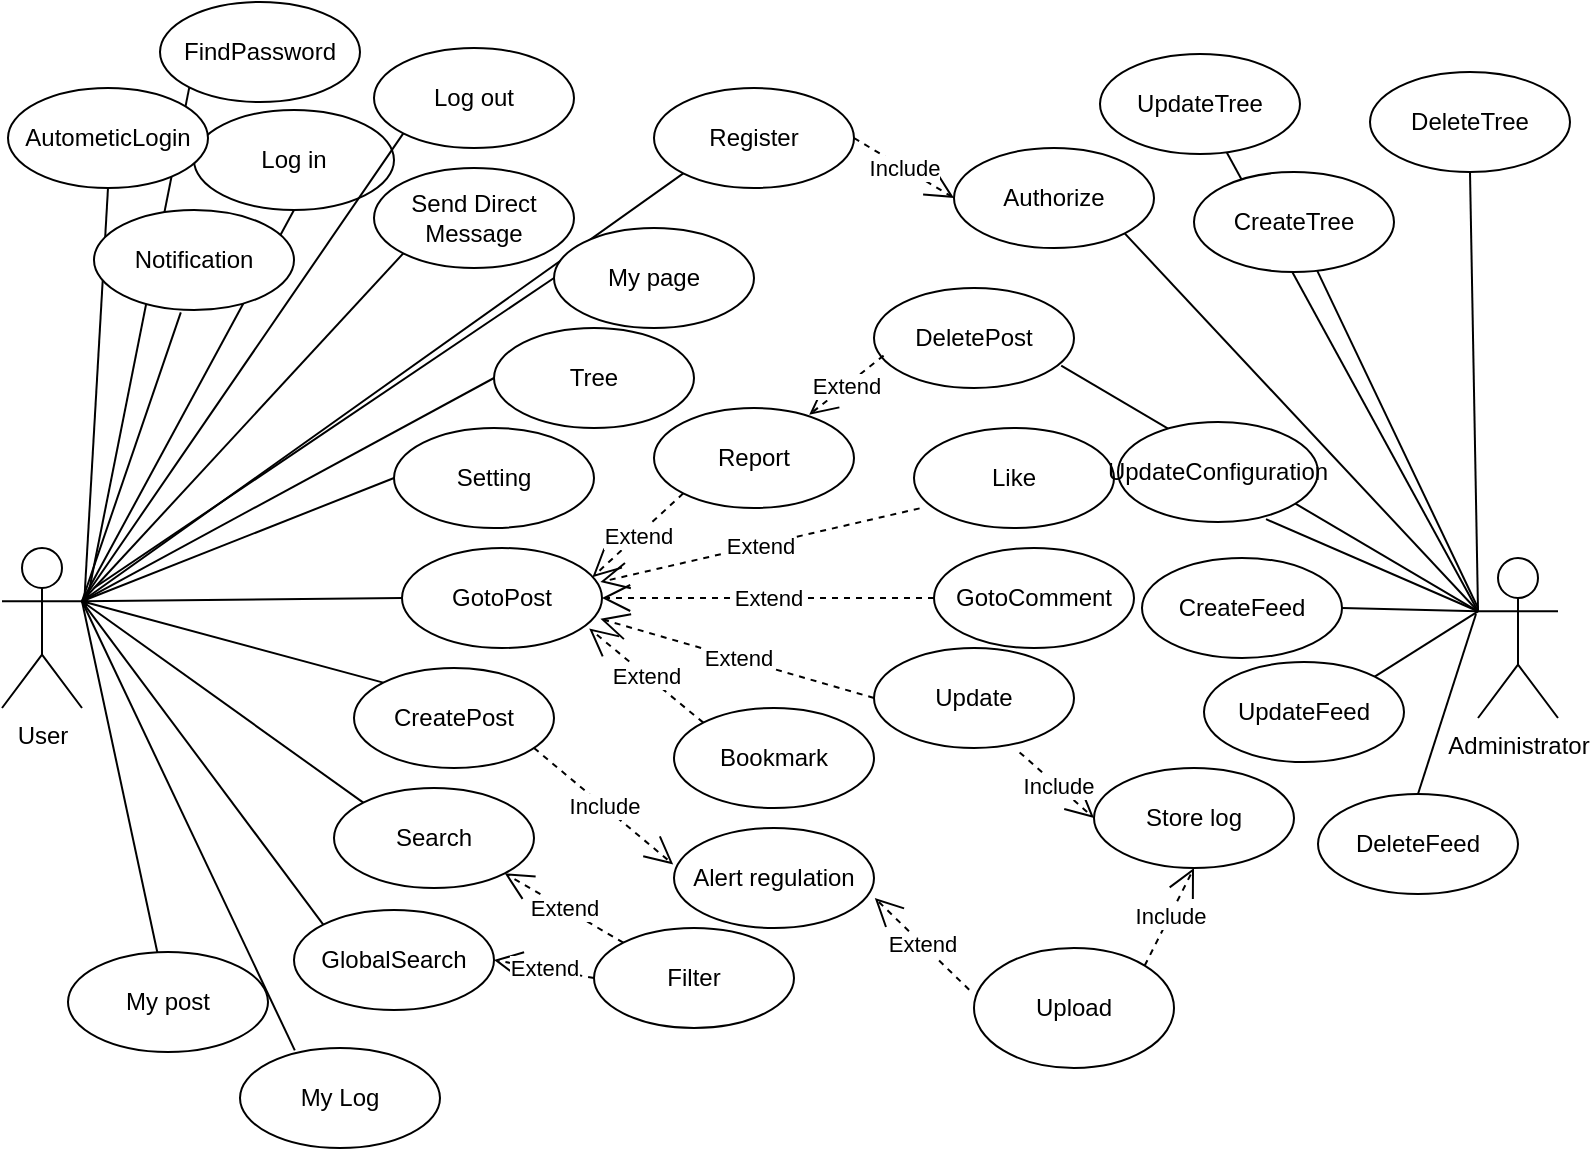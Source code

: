 <mxfile version="20.6.0" type="device"><diagram id="PF44URYDE42EaZzkAGHW" name="페이지-1"><mxGraphModel dx="1038" dy="579" grid="0" gridSize="10" guides="1" tooltips="1" connect="1" arrows="1" fold="1" page="1" pageScale="1" pageWidth="827" pageHeight="1169" math="0" shadow="0"><root><mxCell id="0"/><mxCell id="1" parent="0"/><mxCell id="9nYuzmDt09TY2kUK1Osc-1" value="User" style="shape=umlActor;verticalLabelPosition=bottom;verticalAlign=top;html=1;" parent="1" vertex="1"><mxGeometry x="2" y="295" width="40" height="80" as="geometry"/></mxCell><mxCell id="9nYuzmDt09TY2kUK1Osc-2" value="Administrator" style="shape=umlActor;verticalLabelPosition=bottom;verticalAlign=top;html=1;" parent="1" vertex="1"><mxGeometry x="740" y="300" width="40" height="80" as="geometry"/></mxCell><mxCell id="9nYuzmDt09TY2kUK1Osc-3" value="Register" style="ellipse;whiteSpace=wrap;html=1;" parent="1" vertex="1"><mxGeometry x="328" y="65" width="100" height="50" as="geometry"/></mxCell><mxCell id="9nYuzmDt09TY2kUK1Osc-5" value="Authorize" style="ellipse;whiteSpace=wrap;html=1;" parent="1" vertex="1"><mxGeometry x="478" y="95" width="100" height="50" as="geometry"/></mxCell><mxCell id="9nYuzmDt09TY2kUK1Osc-6" value="DeletePost" style="ellipse;whiteSpace=wrap;html=1;" parent="1" vertex="1"><mxGeometry x="438" y="165" width="100" height="50" as="geometry"/></mxCell><mxCell id="9nYuzmDt09TY2kUK1Osc-7" value="Log in" style="ellipse;whiteSpace=wrap;html=1;" parent="1" vertex="1"><mxGeometry x="98" y="76" width="100" height="50" as="geometry"/></mxCell><mxCell id="9nYuzmDt09TY2kUK1Osc-8" value="Log out" style="ellipse;whiteSpace=wrap;html=1;" parent="1" vertex="1"><mxGeometry x="188" y="45" width="100" height="50" as="geometry"/></mxCell><mxCell id="9nYuzmDt09TY2kUK1Osc-11" value="" style="endArrow=none;html=1;rounded=0;entryX=0.5;entryY=1;entryDx=0;entryDy=0;exitX=1;exitY=0.333;exitDx=0;exitDy=0;exitPerimeter=0;" parent="1" source="9nYuzmDt09TY2kUK1Osc-1" target="9nYuzmDt09TY2kUK1Osc-7" edge="1"><mxGeometry width="50" height="50" relative="1" as="geometry"><mxPoint x="328" y="385" as="sourcePoint"/><mxPoint x="378" y="335" as="targetPoint"/></mxGeometry></mxCell><mxCell id="9nYuzmDt09TY2kUK1Osc-12" value="Filter" style="ellipse;whiteSpace=wrap;html=1;" parent="1" vertex="1"><mxGeometry x="298" y="485" width="100" height="50" as="geometry"/></mxCell><mxCell id="9nYuzmDt09TY2kUK1Osc-13" value="Search" style="ellipse;whiteSpace=wrap;html=1;" parent="1" vertex="1"><mxGeometry x="168" y="415" width="100" height="50" as="geometry"/></mxCell><mxCell id="9nYuzmDt09TY2kUK1Osc-14" value="" style="endArrow=none;html=1;rounded=0;entryX=0;entryY=1;entryDx=0;entryDy=0;exitX=1;exitY=0.333;exitDx=0;exitDy=0;exitPerimeter=0;" parent="1" source="9nYuzmDt09TY2kUK1Osc-1" target="9nYuzmDt09TY2kUK1Osc-3" edge="1"><mxGeometry width="50" height="50" relative="1" as="geometry"><mxPoint x="68" y="331.667" as="sourcePoint"/><mxPoint x="154" y="184" as="targetPoint"/></mxGeometry></mxCell><mxCell id="9nYuzmDt09TY2kUK1Osc-15" value="Include" style="endArrow=open;endSize=12;dashed=1;html=1;rounded=0;exitX=1;exitY=0.5;exitDx=0;exitDy=0;entryX=0;entryY=0.5;entryDx=0;entryDy=0;" parent="1" source="9nYuzmDt09TY2kUK1Osc-3" target="9nYuzmDt09TY2kUK1Osc-5" edge="1"><mxGeometry width="160" relative="1" as="geometry"><mxPoint x="272" y="315" as="sourcePoint"/><mxPoint x="432" y="315" as="targetPoint"/></mxGeometry></mxCell><mxCell id="9nYuzmDt09TY2kUK1Osc-18" value="" style="endArrow=none;html=1;rounded=0;entryX=1;entryY=1;entryDx=0;entryDy=0;exitX=0;exitY=0.333;exitDx=0;exitDy=0;exitPerimeter=0;" parent="1" source="9nYuzmDt09TY2kUK1Osc-2" target="9nYuzmDt09TY2kUK1Osc-5" edge="1"><mxGeometry width="50" height="50" relative="1" as="geometry"><mxPoint x="130" y="336.667" as="sourcePoint"/><mxPoint x="216" y="189" as="targetPoint"/></mxGeometry></mxCell><mxCell id="9nYuzmDt09TY2kUK1Osc-19" value="" style="endArrow=none;html=1;rounded=0;entryX=0;entryY=1;entryDx=0;entryDy=0;exitX=1;exitY=0.333;exitDx=0;exitDy=0;exitPerimeter=0;" parent="1" source="9nYuzmDt09TY2kUK1Osc-1" target="9nYuzmDt09TY2kUK1Osc-8" edge="1"><mxGeometry width="50" height="50" relative="1" as="geometry"><mxPoint x="68" y="331.667" as="sourcePoint"/><mxPoint x="154" y="184" as="targetPoint"/></mxGeometry></mxCell><mxCell id="9nYuzmDt09TY2kUK1Osc-21" value="" style="endArrow=none;html=1;rounded=0;entryX=0;entryY=0;entryDx=0;entryDy=0;exitX=1;exitY=0.333;exitDx=0;exitDy=0;exitPerimeter=0;" parent="1" source="9nYuzmDt09TY2kUK1Osc-1" target="9nYuzmDt09TY2kUK1Osc-13" edge="1"><mxGeometry width="50" height="50" relative="1" as="geometry"><mxPoint x="78" y="345" as="sourcePoint"/><mxPoint x="242.645" y="217.678" as="targetPoint"/></mxGeometry></mxCell><mxCell id="9nYuzmDt09TY2kUK1Osc-22" value="Extend" style="endArrow=open;endSize=12;dashed=1;html=1;rounded=0;exitX=0;exitY=0;exitDx=0;exitDy=0;entryX=1;entryY=1;entryDx=0;entryDy=0;" parent="1" source="9nYuzmDt09TY2kUK1Osc-12" target="9nYuzmDt09TY2kUK1Osc-13" edge="1"><mxGeometry width="160" relative="1" as="geometry"><mxPoint x="248" y="160" as="sourcePoint"/><mxPoint x="488" y="130" as="targetPoint"/></mxGeometry></mxCell><mxCell id="9nYuzmDt09TY2kUK1Osc-23" value="My post" style="ellipse;whiteSpace=wrap;html=1;" parent="1" vertex="1"><mxGeometry x="35" y="497" width="100" height="50" as="geometry"/></mxCell><mxCell id="9nYuzmDt09TY2kUK1Osc-24" value="Send Direct Message" style="ellipse;whiteSpace=wrap;html=1;" parent="1" vertex="1"><mxGeometry x="188" y="105" width="100" height="50" as="geometry"/></mxCell><mxCell id="9nYuzmDt09TY2kUK1Osc-25" value="" style="endArrow=none;html=1;rounded=0;exitX=1;exitY=0.333;exitDx=0;exitDy=0;exitPerimeter=0;" parent="1" source="9nYuzmDt09TY2kUK1Osc-1" target="9nYuzmDt09TY2kUK1Osc-23" edge="1"><mxGeometry width="50" height="50" relative="1" as="geometry"><mxPoint x="88" y="335" as="sourcePoint"/><mxPoint x="178" y="290" as="targetPoint"/></mxGeometry></mxCell><mxCell id="9nYuzmDt09TY2kUK1Osc-26" value="" style="endArrow=none;html=1;rounded=0;entryX=0;entryY=1;entryDx=0;entryDy=0;exitX=1;exitY=0.333;exitDx=0;exitDy=0;exitPerimeter=0;" parent="1" source="9nYuzmDt09TY2kUK1Osc-1" target="9nYuzmDt09TY2kUK1Osc-24" edge="1"><mxGeometry width="50" height="50" relative="1" as="geometry"><mxPoint x="68" y="331.667" as="sourcePoint"/><mxPoint x="248" y="345" as="targetPoint"/></mxGeometry></mxCell><mxCell id="9nYuzmDt09TY2kUK1Osc-27" value="GotoPost" style="ellipse;whiteSpace=wrap;html=1;" parent="1" vertex="1"><mxGeometry x="202" y="295" width="100" height="50" as="geometry"/></mxCell><mxCell id="9nYuzmDt09TY2kUK1Osc-28" value="CreatePost" style="ellipse;whiteSpace=wrap;html=1;" parent="1" vertex="1"><mxGeometry x="178" y="355" width="100" height="50" as="geometry"/></mxCell><mxCell id="9nYuzmDt09TY2kUK1Osc-29" value="" style="endArrow=none;html=1;rounded=0;entryX=0;entryY=0.5;entryDx=0;entryDy=0;exitX=1;exitY=0.333;exitDx=0;exitDy=0;exitPerimeter=0;" parent="1" source="9nYuzmDt09TY2kUK1Osc-1" target="9nYuzmDt09TY2kUK1Osc-27" edge="1"><mxGeometry width="50" height="50" relative="1" as="geometry"><mxPoint x="68" y="331.667" as="sourcePoint"/><mxPoint x="212.645" y="362.322" as="targetPoint"/></mxGeometry></mxCell><mxCell id="9nYuzmDt09TY2kUK1Osc-30" value="" style="endArrow=none;html=1;rounded=0;entryX=0;entryY=0;entryDx=0;entryDy=0;exitX=1;exitY=0.333;exitDx=0;exitDy=0;exitPerimeter=0;" parent="1" source="9nYuzmDt09TY2kUK1Osc-1" target="9nYuzmDt09TY2kUK1Osc-28" edge="1"><mxGeometry width="50" height="50" relative="1" as="geometry"><mxPoint x="78" y="341.667" as="sourcePoint"/><mxPoint x="222.645" y="372.322" as="targetPoint"/></mxGeometry></mxCell><mxCell id="9nYuzmDt09TY2kUK1Osc-32" value="Report" style="ellipse;whiteSpace=wrap;html=1;" parent="1" vertex="1"><mxGeometry x="328" y="225" width="100" height="50" as="geometry"/></mxCell><mxCell id="9nYuzmDt09TY2kUK1Osc-33" value="Update" style="ellipse;whiteSpace=wrap;html=1;" parent="1" vertex="1"><mxGeometry x="438" y="345" width="100" height="50" as="geometry"/></mxCell><mxCell id="9nYuzmDt09TY2kUK1Osc-34" value="GotoComment" style="ellipse;whiteSpace=wrap;html=1;" parent="1" vertex="1"><mxGeometry x="468" y="295" width="100" height="50" as="geometry"/></mxCell><mxCell id="9nYuzmDt09TY2kUK1Osc-35" value="Like" style="ellipse;whiteSpace=wrap;html=1;" parent="1" vertex="1"><mxGeometry x="458" y="235" width="100" height="50" as="geometry"/></mxCell><mxCell id="9nYuzmDt09TY2kUK1Osc-36" value="Bookmark" style="ellipse;whiteSpace=wrap;html=1;" parent="1" vertex="1"><mxGeometry x="338" y="375" width="100" height="50" as="geometry"/></mxCell><mxCell id="9nYuzmDt09TY2kUK1Osc-37" value="" style="endArrow=none;html=1;rounded=0;entryX=0.936;entryY=0.776;entryDx=0;entryDy=0;exitX=0;exitY=0.333;exitDx=0;exitDy=0;exitPerimeter=0;entryPerimeter=0;" parent="1" source="9nYuzmDt09TY2kUK1Osc-2" target="9nYuzmDt09TY2kUK1Osc-6" edge="1"><mxGeometry width="50" height="50" relative="1" as="geometry"><mxPoint x="700" y="380" as="sourcePoint"/><mxPoint x="635.355" y="152.678" as="targetPoint"/></mxGeometry></mxCell><mxCell id="9nYuzmDt09TY2kUK1Osc-38" value="Extend" style="endArrow=open;endSize=12;dashed=1;html=1;rounded=0;exitX=0;exitY=1;exitDx=0;exitDy=0;entryX=0.952;entryY=0.292;entryDx=0;entryDy=0;entryPerimeter=0;" parent="1" source="9nYuzmDt09TY2kUK1Osc-32" target="9nYuzmDt09TY2kUK1Osc-27" edge="1"><mxGeometry width="160" relative="1" as="geometry"><mxPoint x="378" y="330" as="sourcePoint"/><mxPoint x="318" y="330" as="targetPoint"/></mxGeometry></mxCell><mxCell id="9nYuzmDt09TY2kUK1Osc-39" value="Extend" style="endArrow=open;endSize=12;dashed=1;html=1;rounded=0;exitX=0;exitY=0.5;exitDx=0;exitDy=0;entryX=0.992;entryY=0.708;entryDx=0;entryDy=0;entryPerimeter=0;" parent="1" source="9nYuzmDt09TY2kUK1Osc-33" target="9nYuzmDt09TY2kUK1Osc-27" edge="1"><mxGeometry width="160" relative="1" as="geometry"><mxPoint x="388" y="340" as="sourcePoint"/><mxPoint x="328" y="465" as="targetPoint"/></mxGeometry></mxCell><mxCell id="9nYuzmDt09TY2kUK1Osc-40" value="Extend" style="endArrow=open;endSize=12;dashed=1;html=1;rounded=0;exitX=0;exitY=0.5;exitDx=0;exitDy=0;entryX=1;entryY=0.5;entryDx=0;entryDy=0;" parent="1" source="9nYuzmDt09TY2kUK1Osc-34" target="9nYuzmDt09TY2kUK1Osc-27" edge="1"><mxGeometry width="160" relative="1" as="geometry"><mxPoint x="398" y="350" as="sourcePoint"/><mxPoint x="338" y="350" as="targetPoint"/></mxGeometry></mxCell><mxCell id="9nYuzmDt09TY2kUK1Osc-41" value="Extend" style="endArrow=open;endSize=12;dashed=1;html=1;rounded=0;exitX=0.028;exitY=0.804;exitDx=0;exitDy=0;entryX=0.992;entryY=0.34;entryDx=0;entryDy=0;entryPerimeter=0;exitPerimeter=0;" parent="1" source="9nYuzmDt09TY2kUK1Osc-35" target="9nYuzmDt09TY2kUK1Osc-27" edge="1"><mxGeometry width="160" relative="1" as="geometry"><mxPoint x="408" y="360" as="sourcePoint"/><mxPoint x="348" y="360" as="targetPoint"/></mxGeometry></mxCell><mxCell id="9nYuzmDt09TY2kUK1Osc-42" value="Extend" style="endArrow=open;endSize=12;dashed=1;html=1;rounded=0;exitX=0;exitY=0;exitDx=0;exitDy=0;entryX=0.936;entryY=0.804;entryDx=0;entryDy=0;entryPerimeter=0;" parent="1" source="9nYuzmDt09TY2kUK1Osc-36" target="9nYuzmDt09TY2kUK1Osc-27" edge="1"><mxGeometry width="160" relative="1" as="geometry"><mxPoint x="418" y="370" as="sourcePoint"/><mxPoint x="358" y="370" as="targetPoint"/></mxGeometry></mxCell><mxCell id="9nYuzmDt09TY2kUK1Osc-43" value="Extend" style="endArrow=open;endSize=12;dashed=1;html=1;rounded=0;exitX=0.048;exitY=0.676;exitDx=0;exitDy=0;entryX=0.776;entryY=0.068;entryDx=0;entryDy=0;entryPerimeter=0;exitPerimeter=0;" parent="1" source="9nYuzmDt09TY2kUK1Osc-6" target="9nYuzmDt09TY2kUK1Osc-32" edge="1"><mxGeometry width="160" relative="1" as="geometry"><mxPoint x="428" y="380" as="sourcePoint"/><mxPoint x="368" y="380" as="targetPoint"/></mxGeometry></mxCell><mxCell id="9nYuzmDt09TY2kUK1Osc-44" value="Store log" style="ellipse;whiteSpace=wrap;html=1;" parent="1" vertex="1"><mxGeometry x="548" y="405" width="100" height="50" as="geometry"/></mxCell><mxCell id="9nYuzmDt09TY2kUK1Osc-45" value="Include" style="endArrow=open;endSize=12;dashed=1;html=1;rounded=0;exitX=0.728;exitY=1.044;exitDx=0;exitDy=0;entryX=0;entryY=0.5;entryDx=0;entryDy=0;exitPerimeter=0;" parent="1" source="9nYuzmDt09TY2kUK1Osc-33" target="9nYuzmDt09TY2kUK1Osc-44" edge="1"><mxGeometry width="160" relative="1" as="geometry"><mxPoint x="278" y="150" as="sourcePoint"/><mxPoint x="488" y="130" as="targetPoint"/></mxGeometry></mxCell><mxCell id="9nYuzmDt09TY2kUK1Osc-46" value="Alert regulation" style="ellipse;whiteSpace=wrap;html=1;" parent="1" vertex="1"><mxGeometry x="338" y="435" width="100" height="50" as="geometry"/></mxCell><mxCell id="9nYuzmDt09TY2kUK1Osc-47" value="Upload" style="ellipse;whiteSpace=wrap;html=1;" parent="1" vertex="1"><mxGeometry x="488" y="495" width="100" height="60" as="geometry"/></mxCell><mxCell id="9nYuzmDt09TY2kUK1Osc-51" value="Include" style="endArrow=open;endSize=12;dashed=1;html=1;rounded=0;exitX=0.9;exitY=0.8;exitDx=0;exitDy=0;entryX=-0.004;entryY=0.364;entryDx=0;entryDy=0;exitPerimeter=0;entryPerimeter=0;" parent="1" source="9nYuzmDt09TY2kUK1Osc-28" target="9nYuzmDt09TY2kUK1Osc-46" edge="1"><mxGeometry width="160" relative="1" as="geometry"><mxPoint x="278" y="150" as="sourcePoint"/><mxPoint x="488" y="130" as="targetPoint"/></mxGeometry></mxCell><mxCell id="9nYuzmDt09TY2kUK1Osc-52" value="Extend" style="endArrow=open;endSize=12;dashed=1;html=1;rounded=0;exitX=-0.024;exitY=0.348;exitDx=0;exitDy=0;entryX=1.004;entryY=0.7;entryDx=0;entryDy=0;entryPerimeter=0;exitPerimeter=0;" parent="1" source="9nYuzmDt09TY2kUK1Osc-47" target="9nYuzmDt09TY2kUK1Osc-46" edge="1"><mxGeometry width="160" relative="1" as="geometry"><mxPoint x="438" y="400" as="sourcePoint"/><mxPoint x="317.2" y="350.4" as="targetPoint"/></mxGeometry></mxCell><mxCell id="9nYuzmDt09TY2kUK1Osc-53" value="Include" style="endArrow=open;endSize=12;dashed=1;html=1;rounded=0;exitX=1;exitY=0;exitDx=0;exitDy=0;entryX=0.5;entryY=1;entryDx=0;entryDy=0;" parent="1" source="9nYuzmDt09TY2kUK1Osc-47" target="9nYuzmDt09TY2kUK1Osc-44" edge="1"><mxGeometry width="160" relative="1" as="geometry"><mxPoint x="510.8" y="427.2" as="sourcePoint"/><mxPoint x="555.2" y="578" as="targetPoint"/></mxGeometry></mxCell><mxCell id="pQVJ33T7pX3hyVdveIcU-2" value="Tree" style="ellipse;whiteSpace=wrap;html=1;" parent="1" vertex="1"><mxGeometry x="248" y="185" width="100" height="50" as="geometry"/></mxCell><mxCell id="pQVJ33T7pX3hyVdveIcU-3" value="Setting" style="ellipse;whiteSpace=wrap;html=1;" parent="1" vertex="1"><mxGeometry x="198" y="235" width="100" height="50" as="geometry"/></mxCell><mxCell id="pQVJ33T7pX3hyVdveIcU-4" value="" style="endArrow=none;html=1;rounded=0;exitX=1;exitY=0.333;exitDx=0;exitDy=0;exitPerimeter=0;entryX=0;entryY=0.5;entryDx=0;entryDy=0;" parent="1" source="9nYuzmDt09TY2kUK1Osc-1" target="pQVJ33T7pX3hyVdveIcU-2" edge="1"><mxGeometry width="50" height="50" relative="1" as="geometry"><mxPoint x="52" y="331.667" as="sourcePoint"/><mxPoint x="102.615" y="565.145" as="targetPoint"/></mxGeometry></mxCell><mxCell id="pQVJ33T7pX3hyVdveIcU-5" value="" style="endArrow=none;html=1;rounded=0;exitX=1;exitY=0.333;exitDx=0;exitDy=0;exitPerimeter=0;entryX=0;entryY=0.5;entryDx=0;entryDy=0;" parent="1" source="9nYuzmDt09TY2kUK1Osc-1" target="pQVJ33T7pX3hyVdveIcU-3" edge="1"><mxGeometry width="50" height="50" relative="1" as="geometry"><mxPoint x="52" y="331.667" as="sourcePoint"/><mxPoint x="102.615" y="565.145" as="targetPoint"/></mxGeometry></mxCell><mxCell id="pQVJ33T7pX3hyVdveIcU-6" value="My page" style="ellipse;whiteSpace=wrap;html=1;" parent="1" vertex="1"><mxGeometry x="278" y="135" width="100" height="50" as="geometry"/></mxCell><mxCell id="pQVJ33T7pX3hyVdveIcU-7" value="" style="endArrow=none;html=1;rounded=0;" parent="1" edge="1"><mxGeometry width="50" height="50" relative="1" as="geometry"><mxPoint x="48" y="315" as="sourcePoint"/><mxPoint x="278" y="160" as="targetPoint"/></mxGeometry></mxCell><mxCell id="pQVJ33T7pX3hyVdveIcU-9" value="" style="endArrow=none;html=1;rounded=0;exitX=1;exitY=0.333;exitDx=0;exitDy=0;exitPerimeter=0;entryX=0.434;entryY=1.024;entryDx=0;entryDy=0;entryPerimeter=0;" parent="1" source="9nYuzmDt09TY2kUK1Osc-1" target="pQVJ33T7pX3hyVdveIcU-8" edge="1"><mxGeometry width="50" height="50" relative="1" as="geometry"><mxPoint x="52" y="331.667" as="sourcePoint"/><mxPoint x="101.638" y="525.203" as="targetPoint"/></mxGeometry></mxCell><mxCell id="pQVJ33T7pX3hyVdveIcU-10" value="My Log" style="ellipse;whiteSpace=wrap;html=1;" parent="1" vertex="1"><mxGeometry x="121" y="545" width="100" height="50" as="geometry"/></mxCell><mxCell id="pQVJ33T7pX3hyVdveIcU-11" value="" style="endArrow=none;html=1;rounded=0;exitX=1;exitY=0.333;exitDx=0;exitDy=0;exitPerimeter=0;entryX=0.274;entryY=0.024;entryDx=0;entryDy=0;entryPerimeter=0;" parent="1" source="9nYuzmDt09TY2kUK1Osc-1" target="pQVJ33T7pX3hyVdveIcU-10" edge="1"><mxGeometry width="50" height="50" relative="1" as="geometry"><mxPoint x="52" y="331.667" as="sourcePoint"/><mxPoint x="101.638" y="525.203" as="targetPoint"/></mxGeometry></mxCell><mxCell id="UzdJDZ6728Wnxqo9mq_f-1" value="UpdateConfiguration" style="ellipse;whiteSpace=wrap;html=1;" vertex="1" parent="1"><mxGeometry x="560" y="232" width="100" height="50" as="geometry"/></mxCell><mxCell id="UzdJDZ6728Wnxqo9mq_f-2" value="GlobalSearch" style="ellipse;whiteSpace=wrap;html=1;" vertex="1" parent="1"><mxGeometry x="148" y="476" width="100" height="50" as="geometry"/></mxCell><mxCell id="UzdJDZ6728Wnxqo9mq_f-3" value="Extend" style="endArrow=open;endSize=12;dashed=1;html=1;rounded=0;exitX=0;exitY=0.5;exitDx=0;exitDy=0;entryX=1;entryY=0.5;entryDx=0;entryDy=0;" edge="1" parent="1" source="9nYuzmDt09TY2kUK1Osc-12" target="UzdJDZ6728Wnxqo9mq_f-2"><mxGeometry width="160" relative="1" as="geometry"><mxPoint x="322.645" y="502.322" as="sourcePoint"/><mxPoint x="263.355" y="467.678" as="targetPoint"/></mxGeometry></mxCell><mxCell id="UzdJDZ6728Wnxqo9mq_f-4" value="" style="endArrow=none;html=1;rounded=0;entryX=0;entryY=0;entryDx=0;entryDy=0;exitX=1;exitY=0.333;exitDx=0;exitDy=0;exitPerimeter=0;" edge="1" parent="1" source="9nYuzmDt09TY2kUK1Osc-1" target="UzdJDZ6728Wnxqo9mq_f-2"><mxGeometry width="50" height="50" relative="1" as="geometry"><mxPoint x="52" y="331.667" as="sourcePoint"/><mxPoint x="192.645" y="432.322" as="targetPoint"/></mxGeometry></mxCell><mxCell id="UzdJDZ6728Wnxqo9mq_f-5" value="" style="endArrow=none;html=1;rounded=0;entryX=0.74;entryY=0.972;entryDx=0;entryDy=0;exitX=0;exitY=0.333;exitDx=0;exitDy=0;exitPerimeter=0;entryPerimeter=0;" edge="1" parent="1" source="9nYuzmDt09TY2kUK1Osc-2" target="UzdJDZ6728Wnxqo9mq_f-1"><mxGeometry width="50" height="50" relative="1" as="geometry"><mxPoint x="750" y="336.667" as="sourcePoint"/><mxPoint x="548" y="200" as="targetPoint"/></mxGeometry></mxCell><mxCell id="UzdJDZ6728Wnxqo9mq_f-6" value="FindPassword" style="ellipse;whiteSpace=wrap;html=1;" vertex="1" parent="1"><mxGeometry x="81" y="22" width="100" height="50" as="geometry"/></mxCell><mxCell id="UzdJDZ6728Wnxqo9mq_f-7" value="" style="endArrow=none;html=1;rounded=0;entryX=0;entryY=1;entryDx=0;entryDy=0;" edge="1" parent="1" target="UzdJDZ6728Wnxqo9mq_f-6"><mxGeometry width="50" height="50" relative="1" as="geometry"><mxPoint x="44" y="324" as="sourcePoint"/><mxPoint x="101.4" y="187.2" as="targetPoint"/></mxGeometry></mxCell><mxCell id="UzdJDZ6728Wnxqo9mq_f-8" value="AutometicLogin" style="ellipse;whiteSpace=wrap;html=1;" vertex="1" parent="1"><mxGeometry x="5" y="65" width="100" height="50" as="geometry"/></mxCell><mxCell id="UzdJDZ6728Wnxqo9mq_f-9" value="" style="endArrow=none;html=1;rounded=0;entryX=0.5;entryY=1;entryDx=0;entryDy=0;" edge="1" parent="1" target="UzdJDZ6728Wnxqo9mq_f-8"><mxGeometry width="50" height="50" relative="1" as="geometry"><mxPoint x="43" y="324" as="sourcePoint"/><mxPoint x="105.645" y="74.678" as="targetPoint"/></mxGeometry></mxCell><mxCell id="pQVJ33T7pX3hyVdveIcU-8" value="Notification" style="ellipse;whiteSpace=wrap;html=1;" parent="1" vertex="1"><mxGeometry x="48" y="126" width="100" height="50" as="geometry"/></mxCell><mxCell id="UzdJDZ6728Wnxqo9mq_f-11" value="UpdateTree" style="ellipse;whiteSpace=wrap;html=1;" vertex="1" parent="1"><mxGeometry x="551" y="48" width="100" height="50" as="geometry"/></mxCell><mxCell id="UzdJDZ6728Wnxqo9mq_f-12" value="DeleteTree" style="ellipse;whiteSpace=wrap;html=1;" vertex="1" parent="1"><mxGeometry x="686" y="57" width="100" height="50" as="geometry"/></mxCell><mxCell id="UzdJDZ6728Wnxqo9mq_f-13" value="" style="endArrow=none;html=1;rounded=0;" edge="1" parent="1" target="UzdJDZ6728Wnxqo9mq_f-10"><mxGeometry width="50" height="50" relative="1" as="geometry"><mxPoint x="740" y="325" as="sourcePoint"/><mxPoint x="573.355" y="147.678" as="targetPoint"/></mxGeometry></mxCell><mxCell id="UzdJDZ6728Wnxqo9mq_f-14" value="" style="endArrow=none;html=1;rounded=0;entryX=0.634;entryY=0.984;entryDx=0;entryDy=0;exitX=0;exitY=0.333;exitDx=0;exitDy=0;exitPerimeter=0;entryPerimeter=0;" edge="1" parent="1" source="9nYuzmDt09TY2kUK1Osc-2" target="UzdJDZ6728Wnxqo9mq_f-11"><mxGeometry width="50" height="50" relative="1" as="geometry"><mxPoint x="760" y="346.667" as="sourcePoint"/><mxPoint x="583.355" y="157.678" as="targetPoint"/></mxGeometry></mxCell><mxCell id="UzdJDZ6728Wnxqo9mq_f-15" value="" style="endArrow=none;html=1;rounded=0;entryX=0.5;entryY=1;entryDx=0;entryDy=0;" edge="1" parent="1" target="UzdJDZ6728Wnxqo9mq_f-12"><mxGeometry width="50" height="50" relative="1" as="geometry"><mxPoint x="740" y="326" as="sourcePoint"/><mxPoint x="593.355" y="167.678" as="targetPoint"/></mxGeometry></mxCell><mxCell id="UzdJDZ6728Wnxqo9mq_f-10" value="CreateTree" style="ellipse;whiteSpace=wrap;html=1;" vertex="1" parent="1"><mxGeometry x="598" y="107" width="100" height="50" as="geometry"/></mxCell><mxCell id="UzdJDZ6728Wnxqo9mq_f-17" value="CreateFeed" style="ellipse;whiteSpace=wrap;html=1;" vertex="1" parent="1"><mxGeometry x="572" y="300" width="100" height="50" as="geometry"/></mxCell><mxCell id="UzdJDZ6728Wnxqo9mq_f-18" value="UpdateFeed" style="ellipse;whiteSpace=wrap;html=1;" vertex="1" parent="1"><mxGeometry x="603" y="352" width="100" height="50" as="geometry"/></mxCell><mxCell id="UzdJDZ6728Wnxqo9mq_f-19" value="DeleteFeed" style="ellipse;whiteSpace=wrap;html=1;" vertex="1" parent="1"><mxGeometry x="660" y="418" width="100" height="50" as="geometry"/></mxCell><mxCell id="UzdJDZ6728Wnxqo9mq_f-20" value="" style="endArrow=none;html=1;rounded=0;entryX=1;entryY=0.5;entryDx=0;entryDy=0;exitX=0;exitY=0.333;exitDx=0;exitDy=0;exitPerimeter=0;" edge="1" parent="1" source="9nYuzmDt09TY2kUK1Osc-2" target="UzdJDZ6728Wnxqo9mq_f-17"><mxGeometry width="50" height="50" relative="1" as="geometry"><mxPoint x="750" y="336.667" as="sourcePoint"/><mxPoint x="644" y="290.6" as="targetPoint"/></mxGeometry></mxCell><mxCell id="UzdJDZ6728Wnxqo9mq_f-21" value="" style="endArrow=none;html=1;rounded=0;entryX=1;entryY=0;entryDx=0;entryDy=0;exitX=0;exitY=0.333;exitDx=0;exitDy=0;exitPerimeter=0;" edge="1" parent="1" source="9nYuzmDt09TY2kUK1Osc-2" target="UzdJDZ6728Wnxqo9mq_f-18"><mxGeometry width="50" height="50" relative="1" as="geometry"><mxPoint x="760" y="346.667" as="sourcePoint"/><mxPoint x="654" y="300.6" as="targetPoint"/></mxGeometry></mxCell><mxCell id="UzdJDZ6728Wnxqo9mq_f-22" value="" style="endArrow=none;html=1;rounded=0;entryX=0.5;entryY=0;entryDx=0;entryDy=0;" edge="1" parent="1" target="UzdJDZ6728Wnxqo9mq_f-19"><mxGeometry width="50" height="50" relative="1" as="geometry"><mxPoint x="739" y="328" as="sourcePoint"/><mxPoint x="664" y="310.6" as="targetPoint"/></mxGeometry></mxCell></root></mxGraphModel></diagram></mxfile>